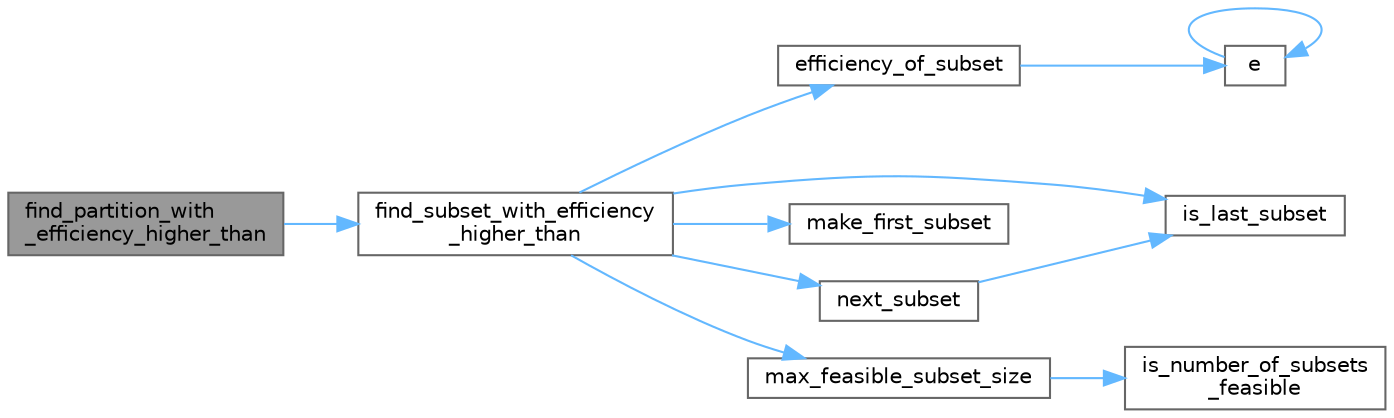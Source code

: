 digraph "find_partition_with_efficiency_higher_than"
{
 // LATEX_PDF_SIZE
  bgcolor="transparent";
  edge [fontname=Helvetica,fontsize=10,labelfontname=Helvetica,labelfontsize=10];
  node [fontname=Helvetica,fontsize=10,shape=box,height=0.2,width=0.4];
  rankdir="LR";
  Node1 [id="Node000001",label="find_partition_with\l_efficiency_higher_than",height=0.2,width=0.4,color="gray40", fillcolor="grey60", style="filled", fontcolor="black",tooltip=" "];
  Node1 -> Node2 [id="edge1_Node000001_Node000002",color="steelblue1",style="solid",tooltip=" "];
  Node2 [id="Node000002",label="find_subset_with_efficiency\l_higher_than",height=0.2,width=0.4,color="grey40", fillcolor="white", style="filled",URL="$analyze-blocking-sizes_8cpp.html#a2af209de2ec03fb96902e935bf93b976",tooltip=" "];
  Node2 -> Node3 [id="edge2_Node000002_Node000003",color="steelblue1",style="solid",tooltip=" "];
  Node3 [id="Node000003",label="efficiency_of_subset",height=0.2,width=0.4,color="grey40", fillcolor="white", style="filled",URL="$analyze-blocking-sizes_8cpp.html#a34bb78c57cc4a6cf3fea5aca848e7222",tooltip=" "];
  Node3 -> Node4 [id="edge3_Node000003_Node000004",color="steelblue1",style="solid",tooltip=" "];
  Node4 [id="Node000004",label="e",height=0.2,width=0.4,color="grey40", fillcolor="white", style="filled",URL="$_cwise__array__power__array_8cpp.html#a9cb86ff854760bf91a154f2724a9101d",tooltip=" "];
  Node4 -> Node4 [id="edge4_Node000004_Node000004",color="steelblue1",style="solid",tooltip=" "];
  Node2 -> Node5 [id="edge5_Node000002_Node000005",color="steelblue1",style="solid",tooltip=" "];
  Node5 [id="Node000005",label="is_last_subset",height=0.2,width=0.4,color="grey40", fillcolor="white", style="filled",URL="$analyze-blocking-sizes_8cpp.html#a45fda07fdf2d33a6927664e3d3e0ee9c",tooltip=" "];
  Node2 -> Node6 [id="edge6_Node000002_Node000006",color="steelblue1",style="solid",tooltip=" "];
  Node6 [id="Node000006",label="make_first_subset",height=0.2,width=0.4,color="grey40", fillcolor="white", style="filled",URL="$analyze-blocking-sizes_8cpp.html#aaf675cb738e426f5430fe8ab2755ef28",tooltip=" "];
  Node2 -> Node7 [id="edge7_Node000002_Node000007",color="steelblue1",style="solid",tooltip=" "];
  Node7 [id="Node000007",label="max_feasible_subset_size",height=0.2,width=0.4,color="grey40", fillcolor="white", style="filled",URL="$analyze-blocking-sizes_8cpp.html#a74011ac22b26900dd0252ed8ac2f7588",tooltip=" "];
  Node7 -> Node8 [id="edge8_Node000007_Node000008",color="steelblue1",style="solid",tooltip=" "];
  Node8 [id="Node000008",label="is_number_of_subsets\l_feasible",height=0.2,width=0.4,color="grey40", fillcolor="white", style="filled",URL="$analyze-blocking-sizes_8cpp.html#a78a24b1e64ba97f8a0aa47f671e5d54e",tooltip=" "];
  Node2 -> Node9 [id="edge9_Node000002_Node000009",color="steelblue1",style="solid",tooltip=" "];
  Node9 [id="Node000009",label="next_subset",height=0.2,width=0.4,color="grey40", fillcolor="white", style="filled",URL="$analyze-blocking-sizes_8cpp.html#ac79e906c14ff18fd1cdd8d120cbbab46",tooltip=" "];
  Node9 -> Node5 [id="edge10_Node000009_Node000005",color="steelblue1",style="solid",tooltip=" "];
}
